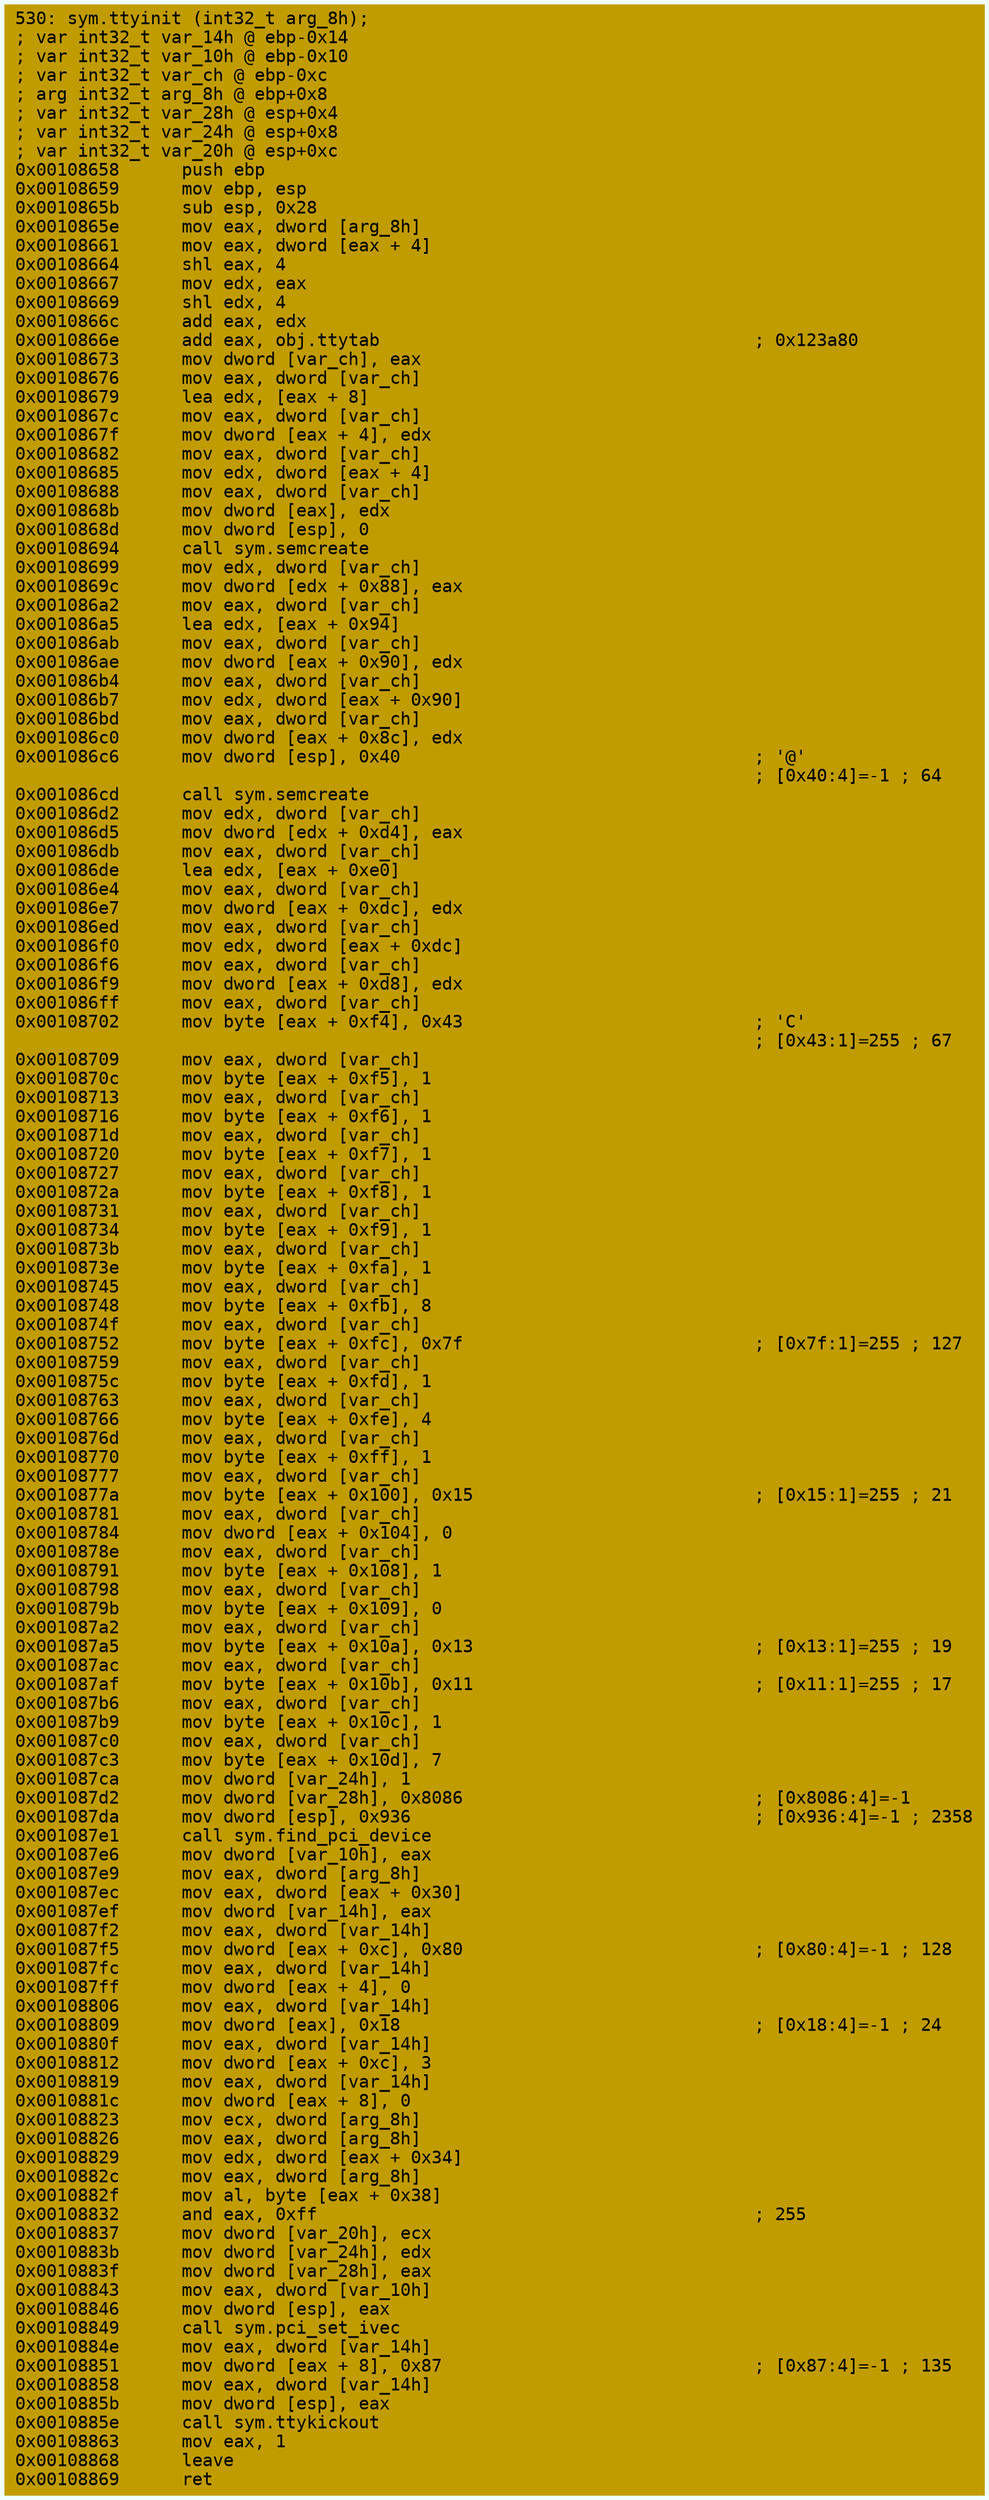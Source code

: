 digraph code {
	graph [bgcolor=azure fontsize=8 fontname="Courier" splines="ortho"];
	node [fillcolor=gray style=filled shape=box];
	edge [arrowhead="normal"];
	"0x00108658" [URL="sym.ttyinit/0x00108658", fillcolor="#c19c00",color="#c19c00", fontname="Courier",label="530: sym.ttyinit (int32_t arg_8h);\l; var int32_t var_14h @ ebp-0x14\l; var int32_t var_10h @ ebp-0x10\l; var int32_t var_ch @ ebp-0xc\l; arg int32_t arg_8h @ ebp+0x8\l; var int32_t var_28h @ esp+0x4\l; var int32_t var_24h @ esp+0x8\l; var int32_t var_20h @ esp+0xc\l0x00108658      push ebp\l0x00108659      mov ebp, esp\l0x0010865b      sub esp, 0x28\l0x0010865e      mov eax, dword [arg_8h]\l0x00108661      mov eax, dword [eax + 4]\l0x00108664      shl eax, 4\l0x00108667      mov edx, eax\l0x00108669      shl edx, 4\l0x0010866c      add eax, edx\l0x0010866e      add eax, obj.ttytab                                    ; 0x123a80\l0x00108673      mov dword [var_ch], eax\l0x00108676      mov eax, dword [var_ch]\l0x00108679      lea edx, [eax + 8]\l0x0010867c      mov eax, dword [var_ch]\l0x0010867f      mov dword [eax + 4], edx\l0x00108682      mov eax, dword [var_ch]\l0x00108685      mov edx, dword [eax + 4]\l0x00108688      mov eax, dword [var_ch]\l0x0010868b      mov dword [eax], edx\l0x0010868d      mov dword [esp], 0\l0x00108694      call sym.semcreate\l0x00108699      mov edx, dword [var_ch]\l0x0010869c      mov dword [edx + 0x88], eax\l0x001086a2      mov eax, dword [var_ch]\l0x001086a5      lea edx, [eax + 0x94]\l0x001086ab      mov eax, dword [var_ch]\l0x001086ae      mov dword [eax + 0x90], edx\l0x001086b4      mov eax, dword [var_ch]\l0x001086b7      mov edx, dword [eax + 0x90]\l0x001086bd      mov eax, dword [var_ch]\l0x001086c0      mov dword [eax + 0x8c], edx\l0x001086c6      mov dword [esp], 0x40                                  ; '@'\l                                                                       ; [0x40:4]=-1 ; 64\l0x001086cd      call sym.semcreate\l0x001086d2      mov edx, dword [var_ch]\l0x001086d5      mov dword [edx + 0xd4], eax\l0x001086db      mov eax, dword [var_ch]\l0x001086de      lea edx, [eax + 0xe0]\l0x001086e4      mov eax, dword [var_ch]\l0x001086e7      mov dword [eax + 0xdc], edx\l0x001086ed      mov eax, dword [var_ch]\l0x001086f0      mov edx, dword [eax + 0xdc]\l0x001086f6      mov eax, dword [var_ch]\l0x001086f9      mov dword [eax + 0xd8], edx\l0x001086ff      mov eax, dword [var_ch]\l0x00108702      mov byte [eax + 0xf4], 0x43                            ; 'C'\l                                                                       ; [0x43:1]=255 ; 67\l0x00108709      mov eax, dword [var_ch]\l0x0010870c      mov byte [eax + 0xf5], 1\l0x00108713      mov eax, dword [var_ch]\l0x00108716      mov byte [eax + 0xf6], 1\l0x0010871d      mov eax, dword [var_ch]\l0x00108720      mov byte [eax + 0xf7], 1\l0x00108727      mov eax, dword [var_ch]\l0x0010872a      mov byte [eax + 0xf8], 1\l0x00108731      mov eax, dword [var_ch]\l0x00108734      mov byte [eax + 0xf9], 1\l0x0010873b      mov eax, dword [var_ch]\l0x0010873e      mov byte [eax + 0xfa], 1\l0x00108745      mov eax, dword [var_ch]\l0x00108748      mov byte [eax + 0xfb], 8\l0x0010874f      mov eax, dword [var_ch]\l0x00108752      mov byte [eax + 0xfc], 0x7f                            ; [0x7f:1]=255 ; 127\l0x00108759      mov eax, dword [var_ch]\l0x0010875c      mov byte [eax + 0xfd], 1\l0x00108763      mov eax, dword [var_ch]\l0x00108766      mov byte [eax + 0xfe], 4\l0x0010876d      mov eax, dword [var_ch]\l0x00108770      mov byte [eax + 0xff], 1\l0x00108777      mov eax, dword [var_ch]\l0x0010877a      mov byte [eax + 0x100], 0x15                           ; [0x15:1]=255 ; 21\l0x00108781      mov eax, dword [var_ch]\l0x00108784      mov dword [eax + 0x104], 0\l0x0010878e      mov eax, dword [var_ch]\l0x00108791      mov byte [eax + 0x108], 1\l0x00108798      mov eax, dword [var_ch]\l0x0010879b      mov byte [eax + 0x109], 0\l0x001087a2      mov eax, dword [var_ch]\l0x001087a5      mov byte [eax + 0x10a], 0x13                           ; [0x13:1]=255 ; 19\l0x001087ac      mov eax, dword [var_ch]\l0x001087af      mov byte [eax + 0x10b], 0x11                           ; [0x11:1]=255 ; 17\l0x001087b6      mov eax, dword [var_ch]\l0x001087b9      mov byte [eax + 0x10c], 1\l0x001087c0      mov eax, dword [var_ch]\l0x001087c3      mov byte [eax + 0x10d], 7\l0x001087ca      mov dword [var_24h], 1\l0x001087d2      mov dword [var_28h], 0x8086                            ; [0x8086:4]=-1\l0x001087da      mov dword [esp], 0x936                                 ; [0x936:4]=-1 ; 2358\l0x001087e1      call sym.find_pci_device\l0x001087e6      mov dword [var_10h], eax\l0x001087e9      mov eax, dword [arg_8h]\l0x001087ec      mov eax, dword [eax + 0x30]\l0x001087ef      mov dword [var_14h], eax\l0x001087f2      mov eax, dword [var_14h]\l0x001087f5      mov dword [eax + 0xc], 0x80                            ; [0x80:4]=-1 ; 128\l0x001087fc      mov eax, dword [var_14h]\l0x001087ff      mov dword [eax + 4], 0\l0x00108806      mov eax, dword [var_14h]\l0x00108809      mov dword [eax], 0x18                                  ; [0x18:4]=-1 ; 24\l0x0010880f      mov eax, dword [var_14h]\l0x00108812      mov dword [eax + 0xc], 3\l0x00108819      mov eax, dword [var_14h]\l0x0010881c      mov dword [eax + 8], 0\l0x00108823      mov ecx, dword [arg_8h]\l0x00108826      mov eax, dword [arg_8h]\l0x00108829      mov edx, dword [eax + 0x34]\l0x0010882c      mov eax, dword [arg_8h]\l0x0010882f      mov al, byte [eax + 0x38]\l0x00108832      and eax, 0xff                                          ; 255\l0x00108837      mov dword [var_20h], ecx\l0x0010883b      mov dword [var_24h], edx\l0x0010883f      mov dword [var_28h], eax\l0x00108843      mov eax, dword [var_10h]\l0x00108846      mov dword [esp], eax\l0x00108849      call sym.pci_set_ivec\l0x0010884e      mov eax, dword [var_14h]\l0x00108851      mov dword [eax + 8], 0x87                              ; [0x87:4]=-1 ; 135\l0x00108858      mov eax, dword [var_14h]\l0x0010885b      mov dword [esp], eax\l0x0010885e      call sym.ttykickout\l0x00108863      mov eax, 1\l0x00108868      leave\l0x00108869      ret\l"]
}
